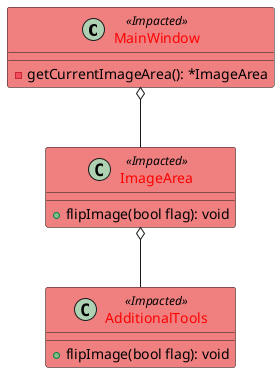 @startuml

skinparam class {
	BackgroundColor<<Impacted>> LightCoral
	FontColor<<Impacted>> Red
}

MainWindow o-- ImageArea
ImageArea o-- AdditionalTools

class MainWindow <<Impacted>> {
	-getCurrentImageArea(): *ImageArea
}

class ImageArea <<Impacted>> {
	+flipImage(bool flag): void
}

class AdditionalTools <<Impacted>> {
	+flipImage(bool flag): void
}

@enduml
